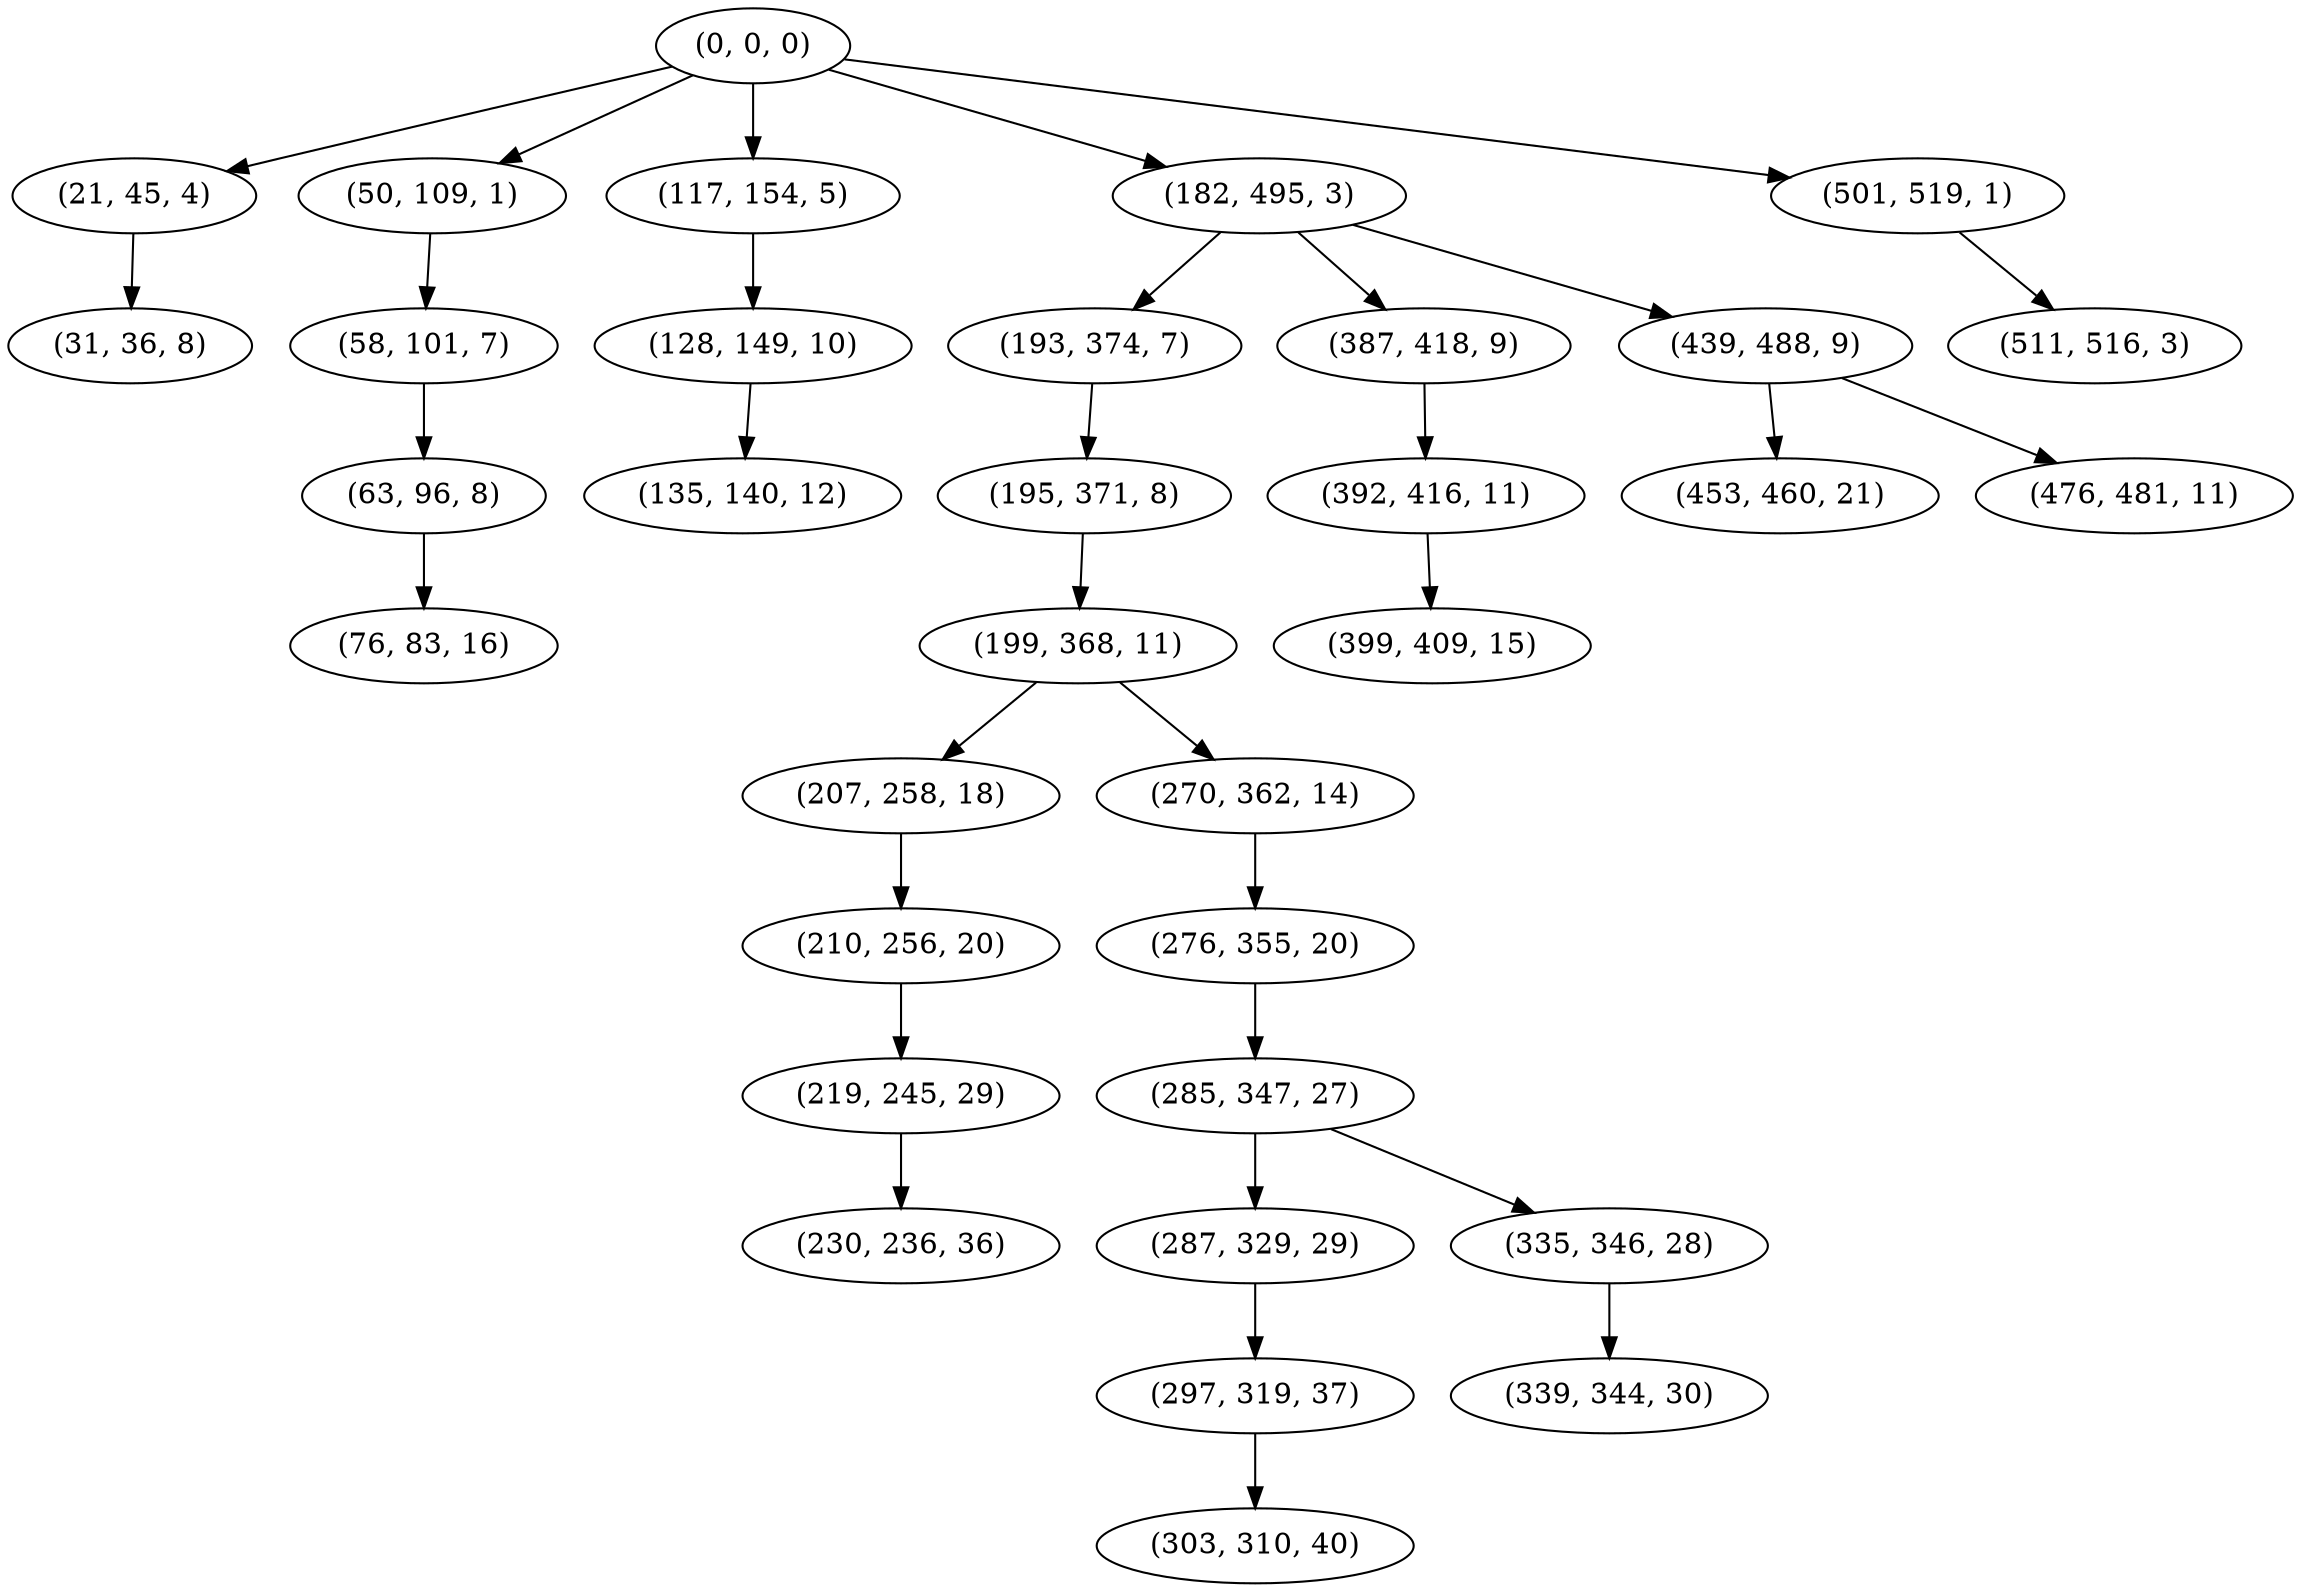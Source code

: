 digraph tree {
    "(0, 0, 0)";
    "(21, 45, 4)";
    "(31, 36, 8)";
    "(50, 109, 1)";
    "(58, 101, 7)";
    "(63, 96, 8)";
    "(76, 83, 16)";
    "(117, 154, 5)";
    "(128, 149, 10)";
    "(135, 140, 12)";
    "(182, 495, 3)";
    "(193, 374, 7)";
    "(195, 371, 8)";
    "(199, 368, 11)";
    "(207, 258, 18)";
    "(210, 256, 20)";
    "(219, 245, 29)";
    "(230, 236, 36)";
    "(270, 362, 14)";
    "(276, 355, 20)";
    "(285, 347, 27)";
    "(287, 329, 29)";
    "(297, 319, 37)";
    "(303, 310, 40)";
    "(335, 346, 28)";
    "(339, 344, 30)";
    "(387, 418, 9)";
    "(392, 416, 11)";
    "(399, 409, 15)";
    "(439, 488, 9)";
    "(453, 460, 21)";
    "(476, 481, 11)";
    "(501, 519, 1)";
    "(511, 516, 3)";
    "(0, 0, 0)" -> "(21, 45, 4)";
    "(0, 0, 0)" -> "(50, 109, 1)";
    "(0, 0, 0)" -> "(117, 154, 5)";
    "(0, 0, 0)" -> "(182, 495, 3)";
    "(0, 0, 0)" -> "(501, 519, 1)";
    "(21, 45, 4)" -> "(31, 36, 8)";
    "(50, 109, 1)" -> "(58, 101, 7)";
    "(58, 101, 7)" -> "(63, 96, 8)";
    "(63, 96, 8)" -> "(76, 83, 16)";
    "(117, 154, 5)" -> "(128, 149, 10)";
    "(128, 149, 10)" -> "(135, 140, 12)";
    "(182, 495, 3)" -> "(193, 374, 7)";
    "(182, 495, 3)" -> "(387, 418, 9)";
    "(182, 495, 3)" -> "(439, 488, 9)";
    "(193, 374, 7)" -> "(195, 371, 8)";
    "(195, 371, 8)" -> "(199, 368, 11)";
    "(199, 368, 11)" -> "(207, 258, 18)";
    "(199, 368, 11)" -> "(270, 362, 14)";
    "(207, 258, 18)" -> "(210, 256, 20)";
    "(210, 256, 20)" -> "(219, 245, 29)";
    "(219, 245, 29)" -> "(230, 236, 36)";
    "(270, 362, 14)" -> "(276, 355, 20)";
    "(276, 355, 20)" -> "(285, 347, 27)";
    "(285, 347, 27)" -> "(287, 329, 29)";
    "(285, 347, 27)" -> "(335, 346, 28)";
    "(287, 329, 29)" -> "(297, 319, 37)";
    "(297, 319, 37)" -> "(303, 310, 40)";
    "(335, 346, 28)" -> "(339, 344, 30)";
    "(387, 418, 9)" -> "(392, 416, 11)";
    "(392, 416, 11)" -> "(399, 409, 15)";
    "(439, 488, 9)" -> "(453, 460, 21)";
    "(439, 488, 9)" -> "(476, 481, 11)";
    "(501, 519, 1)" -> "(511, 516, 3)";
}
